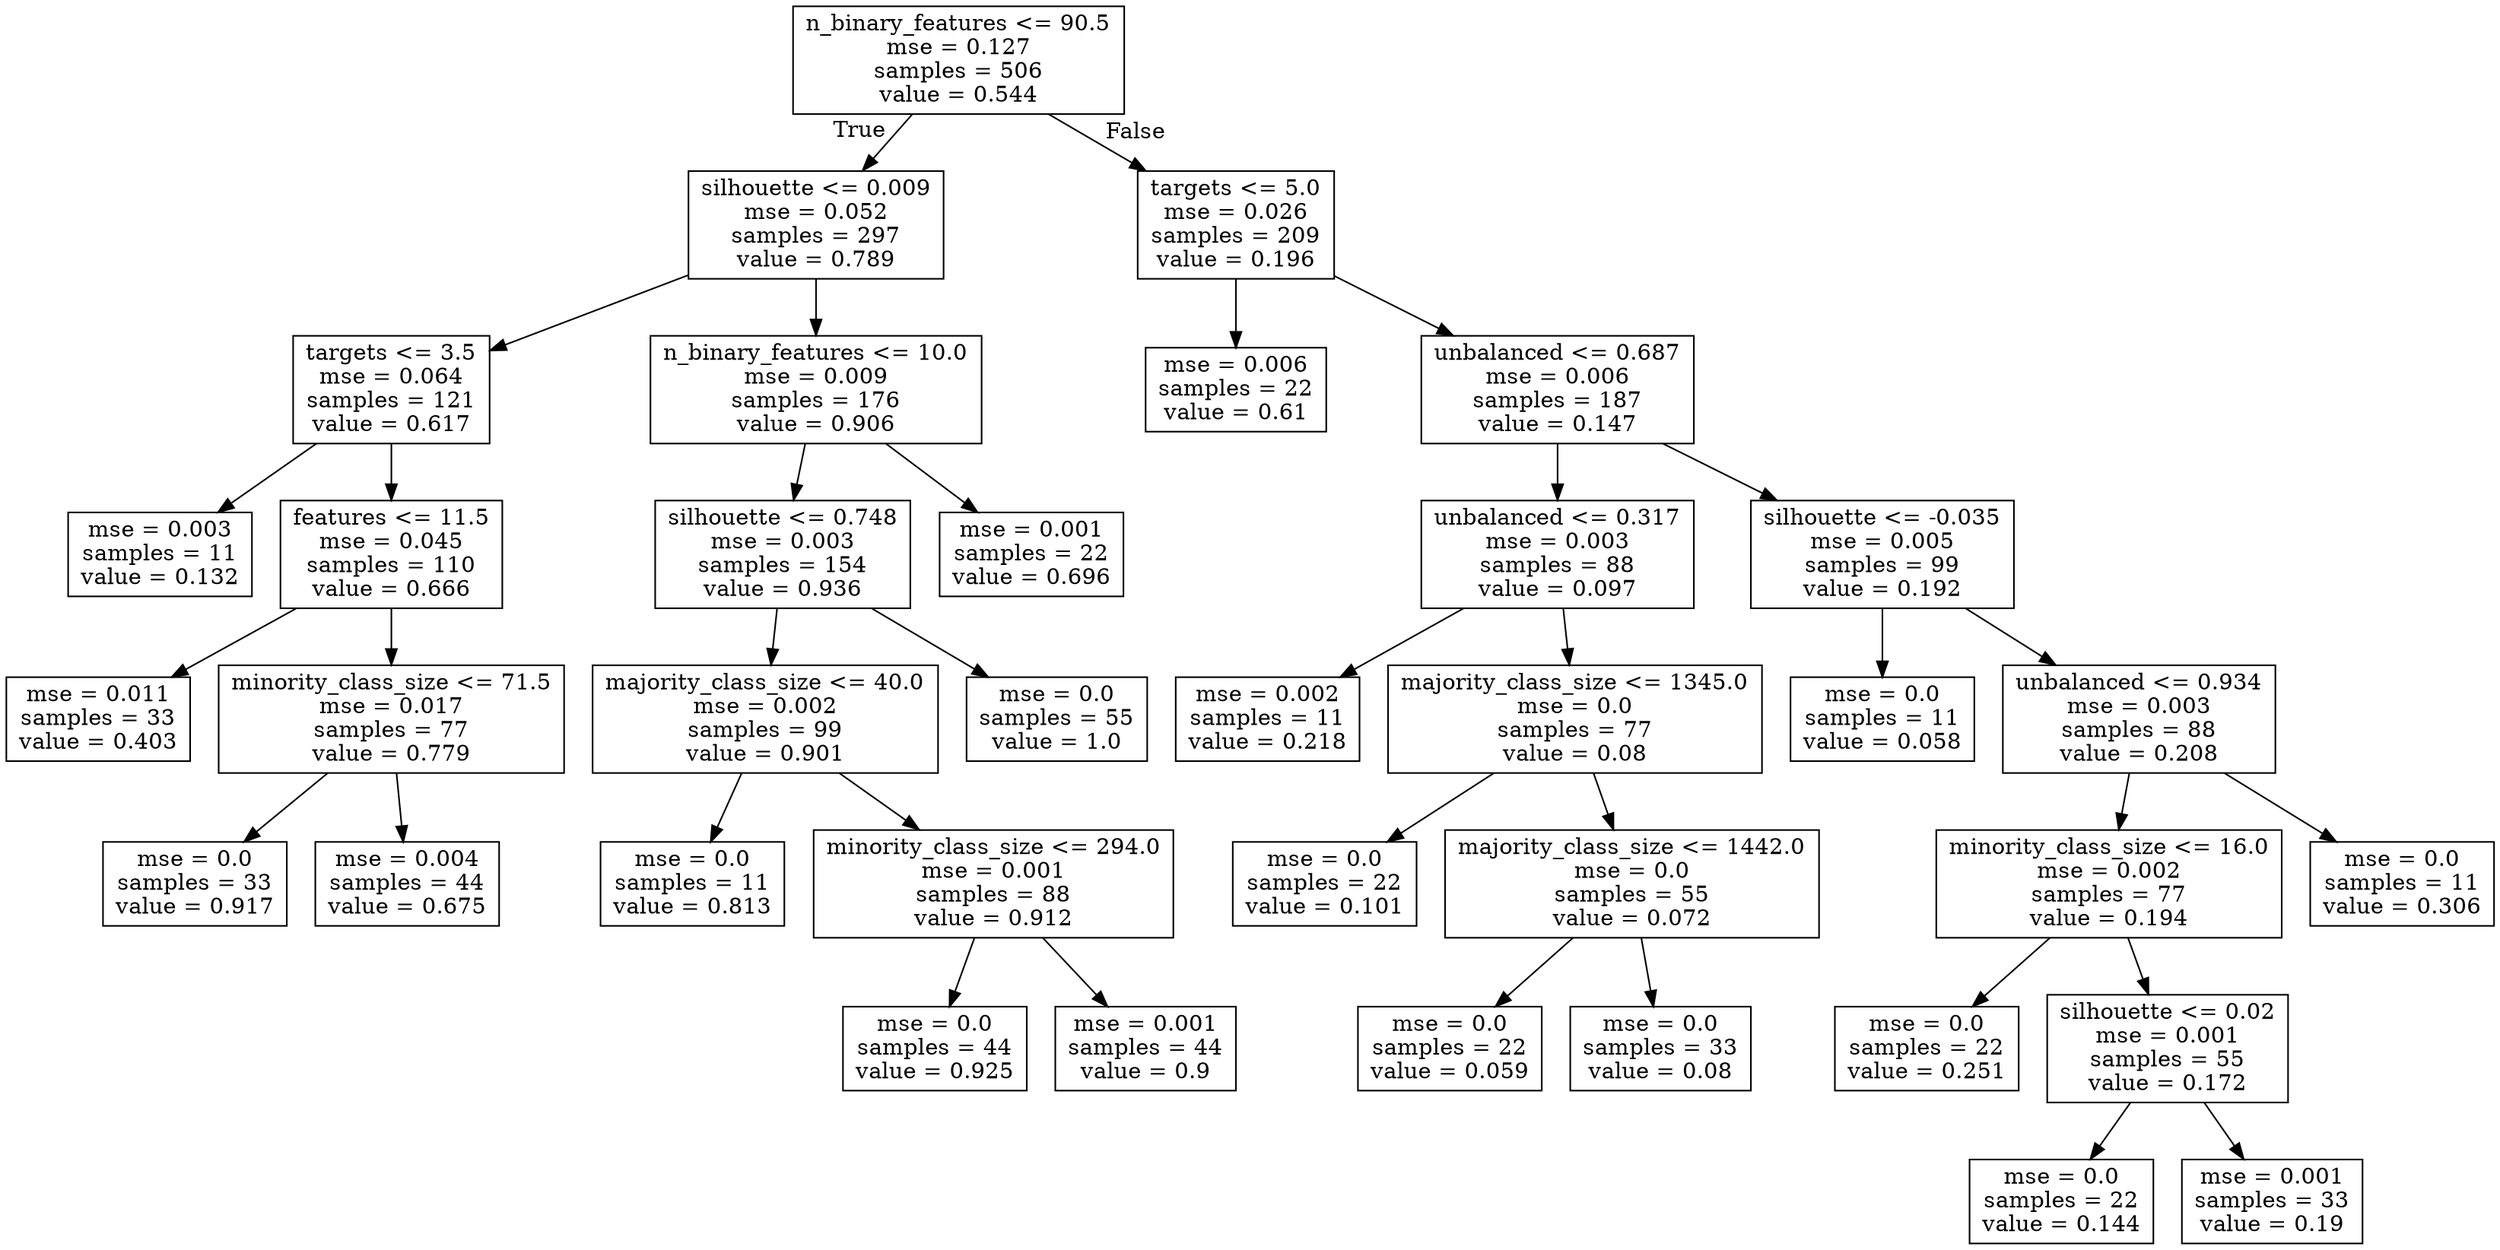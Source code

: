 digraph Tree {
node [shape=box] ;
0 [label="n_binary_features <= 90.5\nmse = 0.127\nsamples = 506\nvalue = 0.544"] ;
1 [label="silhouette <= 0.009\nmse = 0.052\nsamples = 297\nvalue = 0.789"] ;
0 -> 1 [labeldistance=2.5, labelangle=45, headlabel="True"] ;
2 [label="targets <= 3.5\nmse = 0.064\nsamples = 121\nvalue = 0.617"] ;
1 -> 2 ;
3 [label="mse = 0.003\nsamples = 11\nvalue = 0.132"] ;
2 -> 3 ;
4 [label="features <= 11.5\nmse = 0.045\nsamples = 110\nvalue = 0.666"] ;
2 -> 4 ;
5 [label="mse = 0.011\nsamples = 33\nvalue = 0.403"] ;
4 -> 5 ;
6 [label="minority_class_size <= 71.5\nmse = 0.017\nsamples = 77\nvalue = 0.779"] ;
4 -> 6 ;
7 [label="mse = 0.0\nsamples = 33\nvalue = 0.917"] ;
6 -> 7 ;
8 [label="mse = 0.004\nsamples = 44\nvalue = 0.675"] ;
6 -> 8 ;
9 [label="n_binary_features <= 10.0\nmse = 0.009\nsamples = 176\nvalue = 0.906"] ;
1 -> 9 ;
10 [label="silhouette <= 0.748\nmse = 0.003\nsamples = 154\nvalue = 0.936"] ;
9 -> 10 ;
11 [label="majority_class_size <= 40.0\nmse = 0.002\nsamples = 99\nvalue = 0.901"] ;
10 -> 11 ;
12 [label="mse = 0.0\nsamples = 11\nvalue = 0.813"] ;
11 -> 12 ;
13 [label="minority_class_size <= 294.0\nmse = 0.001\nsamples = 88\nvalue = 0.912"] ;
11 -> 13 ;
14 [label="mse = 0.0\nsamples = 44\nvalue = 0.925"] ;
13 -> 14 ;
15 [label="mse = 0.001\nsamples = 44\nvalue = 0.9"] ;
13 -> 15 ;
16 [label="mse = 0.0\nsamples = 55\nvalue = 1.0"] ;
10 -> 16 ;
17 [label="mse = 0.001\nsamples = 22\nvalue = 0.696"] ;
9 -> 17 ;
18 [label="targets <= 5.0\nmse = 0.026\nsamples = 209\nvalue = 0.196"] ;
0 -> 18 [labeldistance=2.5, labelangle=-45, headlabel="False"] ;
19 [label="mse = 0.006\nsamples = 22\nvalue = 0.61"] ;
18 -> 19 ;
20 [label="unbalanced <= 0.687\nmse = 0.006\nsamples = 187\nvalue = 0.147"] ;
18 -> 20 ;
21 [label="unbalanced <= 0.317\nmse = 0.003\nsamples = 88\nvalue = 0.097"] ;
20 -> 21 ;
22 [label="mse = 0.002\nsamples = 11\nvalue = 0.218"] ;
21 -> 22 ;
23 [label="majority_class_size <= 1345.0\nmse = 0.0\nsamples = 77\nvalue = 0.08"] ;
21 -> 23 ;
24 [label="mse = 0.0\nsamples = 22\nvalue = 0.101"] ;
23 -> 24 ;
25 [label="majority_class_size <= 1442.0\nmse = 0.0\nsamples = 55\nvalue = 0.072"] ;
23 -> 25 ;
26 [label="mse = 0.0\nsamples = 22\nvalue = 0.059"] ;
25 -> 26 ;
27 [label="mse = 0.0\nsamples = 33\nvalue = 0.08"] ;
25 -> 27 ;
28 [label="silhouette <= -0.035\nmse = 0.005\nsamples = 99\nvalue = 0.192"] ;
20 -> 28 ;
29 [label="mse = 0.0\nsamples = 11\nvalue = 0.058"] ;
28 -> 29 ;
30 [label="unbalanced <= 0.934\nmse = 0.003\nsamples = 88\nvalue = 0.208"] ;
28 -> 30 ;
31 [label="minority_class_size <= 16.0\nmse = 0.002\nsamples = 77\nvalue = 0.194"] ;
30 -> 31 ;
32 [label="mse = 0.0\nsamples = 22\nvalue = 0.251"] ;
31 -> 32 ;
33 [label="silhouette <= 0.02\nmse = 0.001\nsamples = 55\nvalue = 0.172"] ;
31 -> 33 ;
34 [label="mse = 0.0\nsamples = 22\nvalue = 0.144"] ;
33 -> 34 ;
35 [label="mse = 0.001\nsamples = 33\nvalue = 0.19"] ;
33 -> 35 ;
36 [label="mse = 0.0\nsamples = 11\nvalue = 0.306"] ;
30 -> 36 ;
}